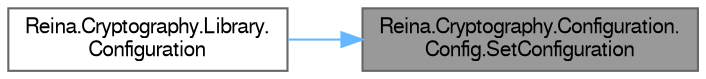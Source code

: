 digraph "Reina.Cryptography.Configuration.Config.SetConfiguration"
{
 // LATEX_PDF_SIZE
  bgcolor="transparent";
  edge [fontname=FreeSans,fontsize=10,labelfontname=FreeSans,labelfontsize=10];
  node [fontname=FreeSans,fontsize=10,shape=box,height=0.2,width=0.4];
  rankdir="RL";
  Node1 [id="Node000001",label="Reina.Cryptography.Configuration.\lConfig.SetConfiguration",height=0.2,width=0.4,color="gray40", fillcolor="grey60", style="filled", fontcolor="black",tooltip="Allows external configuration values to be set for the Azure Key Vault properties...."];
  Node1 -> Node2 [id="edge1_Node000001_Node000002",dir="back",color="steelblue1",style="solid",tooltip=" "];
  Node2 [id="Node000002",label="Reina.Cryptography.Library.\lConfiguration",height=0.2,width=0.4,color="grey40", fillcolor="white", style="filled",URL="$class_reina_1_1_cryptography_1_1_library.html#a3ff3d083efbbebdd3a98d5f08e75cdd6",tooltip="Configures the library with custom Azure Key Vault settings. If this method is not called,..."];
}
